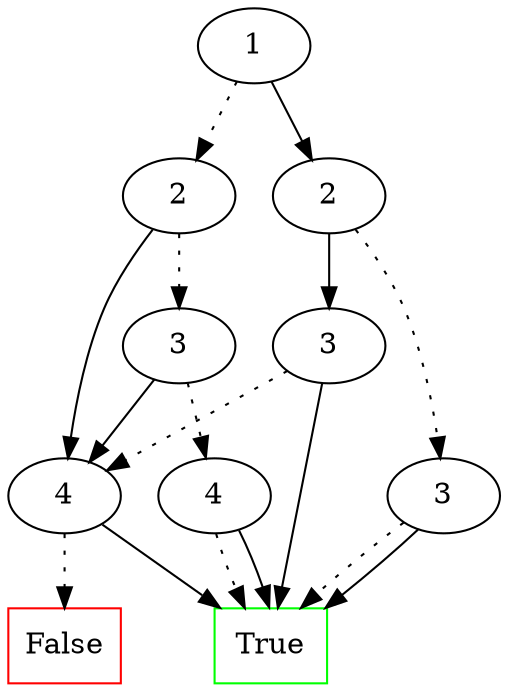 digraph g {

70019380596764 [label = 1];
70019380596764 -> 70019380618520 [style=dotted];
70019380596764 -> 70019380598488;
70019380618520 [label = 2];
70019380618520 -> 70019380628408 [style=dotted];
70019380618520 -> 70019380630072;
70019380628408 [label = 3];
70019380628408 -> 70019380634960 [style=dotted];
70019380628408 -> 70019380630072;
70019380634960 [label = 4];
70019380634960 -> 70019380652276 [style=dotted];
70019380634960 -> 70019380652276;
70019380652276 [shape = box, label = True,color =green];
70019380630072 [label = 4];
70019380630072 -> 70019380652244 [style=dotted];
70019380630072 -> 70019380652276;
70019380652244 [shape = box, label = False,color =red];
70019380598488 [label = 2];
70019380598488 -> 70019380610012 [style=dotted];
70019380598488 -> 70019380600164;
70019380610012 [label = 3];
70019380610012 -> 70019380652276 [style=dotted];
70019380610012 -> 70019380652276;
70019380600164 [label = 3];
70019380600164 -> 70019380630072 [style=dotted];
70019380600164 -> 70019380652276;}
